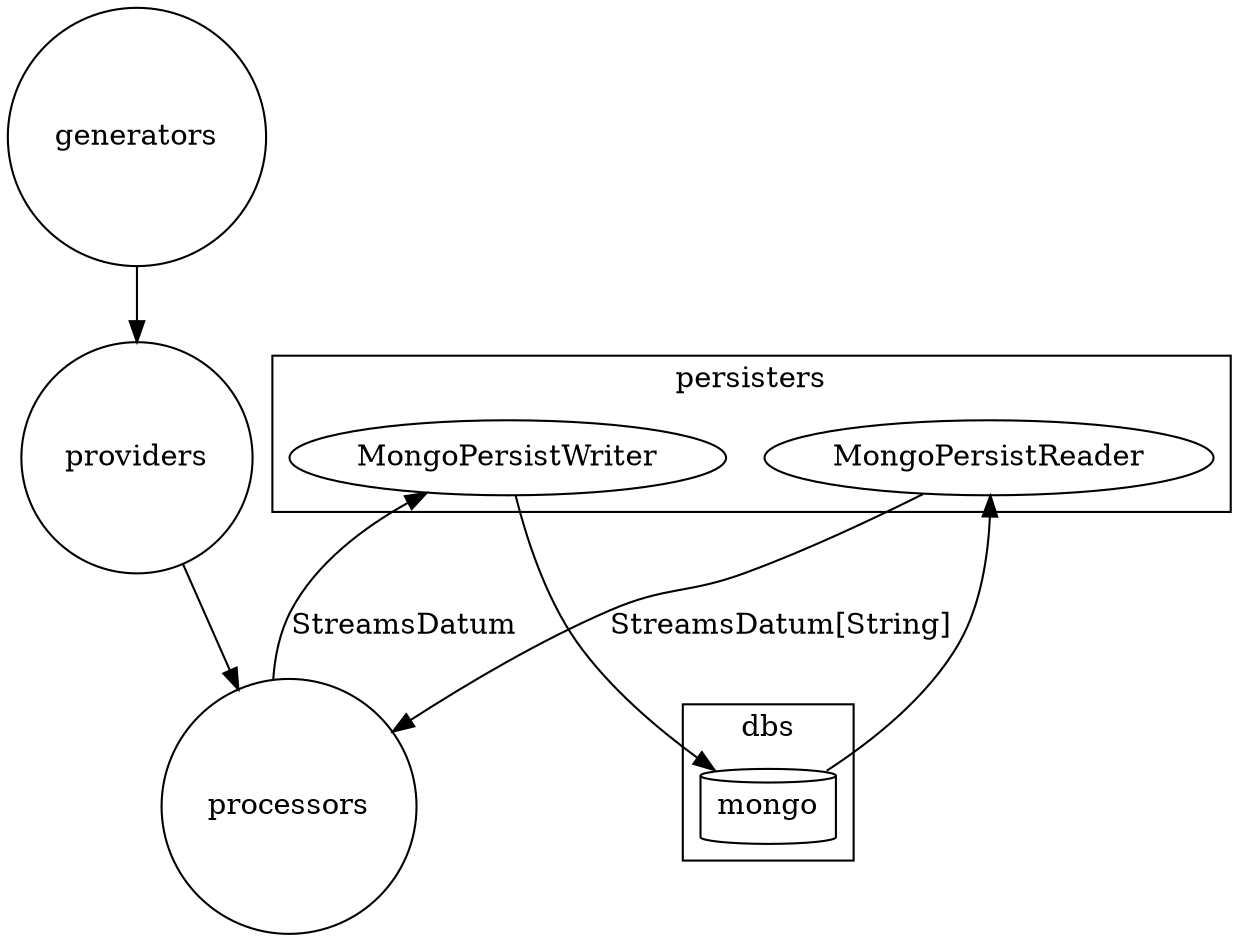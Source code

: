 digraph g {

  graph [compound = true];

  //presentation
  splines = true;
  overlap = false;
  rankdir = TB;

  generators [label="generators", shape="circle"];
  providers [label="providers", shape="circle"];
  processors [label="processors", shape="circle"];

  subgraph cluster_persisters {
    label="persisters";
    persisters_mongo_reader [label="MongoPersistReader"]
    persisters_mongo_writer [label="MongoPersistWriter"]
  }

  subgraph cluster_dbs {
    label="dbs";
    mongo [label="mongo", shape="cylinder"]
  }

  generators -> providers
  providers -> processors
  processors -> persisters_mongo_writer [label="StreamsDatum"]
  persisters_mongo_reader -> processors [label="StreamsDatum[String]"]
  mongo -> persisters_mongo_reader
  persisters_mongo_writer -> mongo

}
